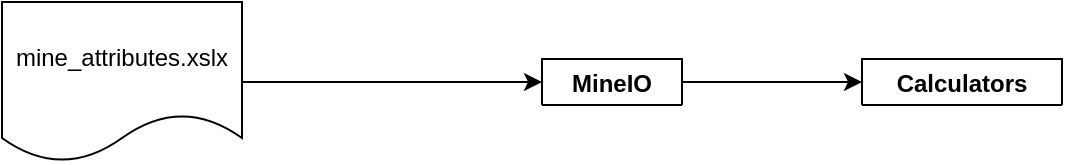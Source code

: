 <mxfile version="14.9.8" type="github" pages="2">
  <diagram id="C5RBs43oDa-KdzZeNtuy" name="Page-1">
    <mxGraphModel dx="1113" dy="795" grid="1" gridSize="10" guides="1" tooltips="1" connect="1" arrows="1" fold="1" page="1" pageScale="1" pageWidth="827" pageHeight="1169" math="0" shadow="0">
      <root>
        <mxCell id="WIyWlLk6GJQsqaUBKTNV-0" />
        <mxCell id="WIyWlLk6GJQsqaUBKTNV-1" parent="WIyWlLk6GJQsqaUBKTNV-0" />
        <mxCell id="BY7eGwanZWYs-SIMkXe7-286" style="edgeStyle=orthogonalEdgeStyle;rounded=0;orthogonalLoop=1;jettySize=auto;html=1;entryX=0;entryY=0.5;entryDx=0;entryDy=0;" edge="1" parent="WIyWlLk6GJQsqaUBKTNV-1" source="BY7eGwanZWYs-SIMkXe7-237" target="BY7eGwanZWYs-SIMkXe7-281">
          <mxGeometry relative="1" as="geometry" />
        </mxCell>
        <mxCell id="BY7eGwanZWYs-SIMkXe7-237" value="MineIO" style="swimlane;" vertex="1" collapsed="1" parent="WIyWlLk6GJQsqaUBKTNV-1">
          <mxGeometry x="290" y="408.5" width="70" height="23" as="geometry">
            <mxRectangle x="290" y="408.5" width="700" height="810" as="alternateBounds" />
          </mxGeometry>
        </mxCell>
        <mxCell id="BY7eGwanZWYs-SIMkXe7-238" value="roomAndPillarEquipment" style="swimlane;" vertex="1" collapsed="1" parent="BY7eGwanZWYs-SIMkXe7-237">
          <mxGeometry x="30" y="40" width="150" height="23" as="geometry">
            <mxRectangle x="30" y="40" width="190" height="560" as="alternateBounds" />
          </mxGeometry>
        </mxCell>
        <mxCell id="BY7eGwanZWYs-SIMkXe7-45" value="continuousMiner" style="swimlane;fontStyle=0;align=center;verticalAlign=top;childLayout=stackLayout;horizontal=1;startSize=26;horizontalStack=0;resizeParent=1;resizeLast=0;collapsible=1;marginBottom=0;rounded=0;shadow=0;strokeWidth=1;" vertex="1" parent="BY7eGwanZWYs-SIMkXe7-238">
          <mxGeometry x="10" y="30" width="160" height="140" as="geometry">
            <mxRectangle x="10" y="30" width="160" height="26" as="alternateBounds" />
          </mxGeometry>
        </mxCell>
        <mxCell id="BY7eGwanZWYs-SIMkXe7-47" value="production_output" style="text;align=left;verticalAlign=top;spacingLeft=4;spacingRight=4;overflow=hidden;rotatable=0;points=[[0,0.5],[1,0.5]];portConstraint=eastwest;rounded=0;shadow=0;html=0;" vertex="1" parent="BY7eGwanZWYs-SIMkXe7-45">
          <mxGeometry y="26" width="160" height="26" as="geometry" />
        </mxCell>
        <mxCell id="BY7eGwanZWYs-SIMkXe7-49" value="power" style="text;align=left;verticalAlign=top;spacingLeft=4;spacingRight=4;overflow=hidden;rotatable=0;points=[[0,0.5],[1,0.5]];portConstraint=eastwest;fontStyle=0" vertex="1" parent="BY7eGwanZWYs-SIMkXe7-45">
          <mxGeometry y="52" width="160" height="26" as="geometry" />
        </mxCell>
        <mxCell id="BY7eGwanZWYs-SIMkXe7-50" value="workers" style="text;align=left;verticalAlign=top;spacingLeft=4;spacingRight=4;overflow=hidden;rotatable=0;points=[[0,0.5],[1,0.5]];portConstraint=eastwest;" vertex="1" parent="BY7eGwanZWYs-SIMkXe7-45">
          <mxGeometry y="78" width="160" height="26" as="geometry" />
        </mxCell>
        <mxCell id="BY7eGwanZWYs-SIMkXe7-48" value="" style="line;html=1;strokeWidth=1;align=left;verticalAlign=middle;spacingTop=-1;spacingLeft=3;spacingRight=3;rotatable=0;labelPosition=right;points=[];portConstraint=eastwest;" vertex="1" parent="BY7eGwanZWYs-SIMkXe7-45">
          <mxGeometry y="104" width="160" height="10" as="geometry" />
        </mxCell>
        <mxCell id="BY7eGwanZWYs-SIMkXe7-249" value="qMachine()" style="text;align=left;verticalAlign=top;spacingLeft=4;spacingRight=4;overflow=hidden;rotatable=0;points=[[0,0.5],[1,0.5]];portConstraint=eastwest;" vertex="1" parent="BY7eGwanZWYs-SIMkXe7-45">
          <mxGeometry y="114" width="160" height="26" as="geometry" />
        </mxCell>
        <mxCell id="BY7eGwanZWYs-SIMkXe7-51" value="LHD" style="swimlane;fontStyle=0;align=center;verticalAlign=top;childLayout=stackLayout;horizontal=1;startSize=26;horizontalStack=0;resizeParent=1;resizeLast=0;collapsible=1;marginBottom=0;rounded=0;shadow=0;strokeWidth=1;" vertex="1" parent="BY7eGwanZWYs-SIMkXe7-238">
          <mxGeometry x="10" y="180" width="160" height="170" as="geometry">
            <mxRectangle x="10" y="70" width="160" height="26" as="alternateBounds" />
          </mxGeometry>
        </mxCell>
        <mxCell id="BY7eGwanZWYs-SIMkXe7-52" value="model" style="text;align=left;verticalAlign=top;spacingLeft=4;spacingRight=4;overflow=hidden;rotatable=0;points=[[0,0.5],[1,0.5]];portConstraint=eastwest;" vertex="1" parent="BY7eGwanZWYs-SIMkXe7-51">
          <mxGeometry y="26" width="160" height="26" as="geometry" />
        </mxCell>
        <mxCell id="BY7eGwanZWYs-SIMkXe7-53" value="power" style="text;align=left;verticalAlign=top;spacingLeft=4;spacingRight=4;overflow=hidden;rotatable=0;points=[[0,0.5],[1,0.5]];portConstraint=eastwest;rounded=0;shadow=0;html=0;" vertex="1" parent="BY7eGwanZWYs-SIMkXe7-51">
          <mxGeometry y="52" width="160" height="28" as="geometry" />
        </mxCell>
        <mxCell id="BY7eGwanZWYs-SIMkXe7-56" value="workers" style="text;align=left;verticalAlign=top;spacingLeft=4;spacingRight=4;overflow=hidden;rotatable=0;points=[[0,0.5],[1,0.5]];portConstraint=eastwest;" vertex="1" parent="BY7eGwanZWYs-SIMkXe7-51">
          <mxGeometry y="80" width="160" height="26" as="geometry" />
        </mxCell>
        <mxCell id="BY7eGwanZWYs-SIMkXe7-242" value="nameplate_rating" style="text;align=left;verticalAlign=top;spacingLeft=4;spacingRight=4;overflow=hidden;rotatable=0;points=[[0,0.5],[1,0.5]];portConstraint=eastwest;rounded=0;shadow=0;html=0;" vertex="1" parent="BY7eGwanZWYs-SIMkXe7-51">
          <mxGeometry y="106" width="160" height="28" as="geometry" />
        </mxCell>
        <mxCell id="BY7eGwanZWYs-SIMkXe7-54" value="" style="line;html=1;strokeWidth=1;align=left;verticalAlign=middle;spacingTop=-1;spacingLeft=3;spacingRight=3;rotatable=0;labelPosition=right;points=[];portConstraint=eastwest;" vertex="1" parent="BY7eGwanZWYs-SIMkXe7-51">
          <mxGeometry y="134" width="160" height="8" as="geometry" />
        </mxCell>
        <mxCell id="BY7eGwanZWYs-SIMkXe7-243" value="qMachine()" style="text;align=left;verticalAlign=top;spacingLeft=4;spacingRight=4;overflow=hidden;rotatable=0;points=[[0,0.5],[1,0.5]];portConstraint=eastwest;rounded=0;shadow=0;html=0;" vertex="1" parent="BY7eGwanZWYs-SIMkXe7-51">
          <mxGeometry y="142" width="160" height="28" as="geometry" />
        </mxCell>
        <mxCell id="BY7eGwanZWYs-SIMkXe7-57" value="roofBolter" style="swimlane;fontStyle=0;align=center;verticalAlign=top;childLayout=stackLayout;horizontal=1;startSize=26;horizontalStack=0;resizeParent=1;resizeLast=0;collapsible=1;marginBottom=0;rounded=0;shadow=0;strokeWidth=1;" vertex="1" parent="BY7eGwanZWYs-SIMkXe7-238">
          <mxGeometry x="10" y="359" width="160" height="150" as="geometry">
            <mxRectangle x="10" y="290" width="160" height="26" as="alternateBounds" />
          </mxGeometry>
        </mxCell>
        <mxCell id="BY7eGwanZWYs-SIMkXe7-58" value="production_output&#xa;" style="text;align=left;verticalAlign=top;spacingLeft=4;spacingRight=4;overflow=hidden;rotatable=0;points=[[0,0.5],[1,0.5]];portConstraint=eastwest;" vertex="1" parent="BY7eGwanZWYs-SIMkXe7-57">
          <mxGeometry y="26" width="160" height="26" as="geometry" />
        </mxCell>
        <mxCell id="BY7eGwanZWYs-SIMkXe7-59" value="power&#xa;&#xa;workers" style="text;align=left;verticalAlign=top;spacingLeft=4;spacingRight=4;overflow=hidden;rotatable=0;points=[[0,0.5],[1,0.5]];portConstraint=eastwest;rounded=0;shadow=0;html=0;" vertex="1" parent="BY7eGwanZWYs-SIMkXe7-57">
          <mxGeometry y="52" width="160" height="26" as="geometry" />
        </mxCell>
        <mxCell id="BY7eGwanZWYs-SIMkXe7-60" value="workers&#xa;" style="text;align=left;verticalAlign=top;spacingLeft=4;spacingRight=4;overflow=hidden;rotatable=0;points=[[0,0.5],[1,0.5]];portConstraint=eastwest;rounded=0;shadow=0;html=0;" vertex="1" parent="BY7eGwanZWYs-SIMkXe7-57">
          <mxGeometry y="78" width="160" height="26" as="geometry" />
        </mxCell>
        <mxCell id="BY7eGwanZWYs-SIMkXe7-61" value="" style="line;html=1;strokeWidth=1;align=left;verticalAlign=middle;spacingTop=-1;spacingLeft=3;spacingRight=3;rotatable=0;labelPosition=right;points=[];portConstraint=eastwest;" vertex="1" parent="BY7eGwanZWYs-SIMkXe7-57">
          <mxGeometry y="104" width="160" height="16" as="geometry" />
        </mxCell>
        <mxCell id="BY7eGwanZWYs-SIMkXe7-244" value="qMachine()" style="text;align=left;verticalAlign=top;spacingLeft=4;spacingRight=4;overflow=hidden;rotatable=0;points=[[0,0.5],[1,0.5]];portConstraint=eastwest;rounded=0;shadow=0;html=0;" vertex="1" parent="BY7eGwanZWYs-SIMkXe7-57">
          <mxGeometry y="120" width="160" height="26" as="geometry" />
        </mxCell>
        <mxCell id="BY7eGwanZWYs-SIMkXe7-239" value="LongwallEquipment" style="swimlane;" vertex="1" collapsed="1" parent="BY7eGwanZWYs-SIMkXe7-237">
          <mxGeometry x="250" y="40" width="130" height="23" as="geometry">
            <mxRectangle x="250" y="40" width="260" height="730" as="alternateBounds" />
          </mxGeometry>
        </mxCell>
        <mxCell id="BY7eGwanZWYs-SIMkXe7-38" value="stageLoader" style="swimlane;fontStyle=0;align=center;verticalAlign=top;childLayout=stackLayout;horizontal=1;startSize=26;horizontalStack=0;resizeParent=1;resizeLast=0;collapsible=1;marginBottom=0;rounded=0;shadow=0;strokeWidth=1;" vertex="1" collapsed="1" parent="BY7eGwanZWYs-SIMkXe7-239">
          <mxGeometry x="50" y="30" width="160" height="26" as="geometry">
            <mxRectangle x="50" y="30" width="160" height="112" as="alternateBounds" />
          </mxGeometry>
        </mxCell>
        <mxCell id="BY7eGwanZWYs-SIMkXe7-40" value="power&#xa;" style="text;align=left;verticalAlign=top;spacingLeft=4;spacingRight=4;overflow=hidden;rotatable=0;points=[[0,0.5],[1,0.5]];portConstraint=eastwest;rounded=0;shadow=0;html=0;" vertex="1" parent="BY7eGwanZWYs-SIMkXe7-38">
          <mxGeometry y="26" width="160" height="26" as="geometry" />
        </mxCell>
        <mxCell id="BY7eGwanZWYs-SIMkXe7-107" value="workers" style="text;align=left;verticalAlign=top;spacingLeft=4;spacingRight=4;overflow=hidden;rotatable=0;points=[[0,0.5],[1,0.5]];portConstraint=eastwest;rounded=0;shadow=0;html=0;" vertex="1" parent="BY7eGwanZWYs-SIMkXe7-38">
          <mxGeometry y="52" width="160" height="26" as="geometry" />
        </mxCell>
        <mxCell id="BY7eGwanZWYs-SIMkXe7-41" value="" style="line;html=1;strokeWidth=1;align=left;verticalAlign=middle;spacingTop=-1;spacingLeft=3;spacingRight=3;rotatable=0;labelPosition=right;points=[];portConstraint=eastwest;" vertex="1" parent="BY7eGwanZWYs-SIMkXe7-38">
          <mxGeometry y="78" width="160" height="8" as="geometry" />
        </mxCell>
        <mxCell id="BY7eGwanZWYs-SIMkXe7-220" value="qMachine" style="text;align=left;verticalAlign=top;spacingLeft=4;spacingRight=4;overflow=hidden;rotatable=0;points=[[0,0.5],[1,0.5]];portConstraint=eastwest;rounded=0;shadow=0;html=0;" vertex="1" parent="BY7eGwanZWYs-SIMkXe7-38">
          <mxGeometry y="86" width="160" height="26" as="geometry" />
        </mxCell>
        <mxCell id="BY7eGwanZWYs-SIMkXe7-32" value="miscSupportEqmnt" style="swimlane;fontStyle=0;align=center;verticalAlign=top;childLayout=stackLayout;horizontal=1;startSize=26;horizontalStack=0;resizeParent=1;resizeLast=0;collapsible=1;marginBottom=0;rounded=0;shadow=0;strokeWidth=1;" vertex="1" collapsed="1" parent="BY7eGwanZWYs-SIMkXe7-239">
          <mxGeometry x="50" y="170" width="160" height="26" as="geometry">
            <mxRectangle x="50" y="170" width="160" height="186" as="alternateBounds" />
          </mxGeometry>
        </mxCell>
        <mxCell id="BY7eGwanZWYs-SIMkXe7-138" value="tShield_att" style="swimlane;fontStyle=0;align=center;verticalAlign=top;childLayout=stackLayout;horizontal=1;startSize=26;horizontalStack=0;resizeParent=1;resizeLast=0;collapsible=1;marginBottom=0;rounded=0;shadow=0;strokeWidth=1;" vertex="1" parent="BY7eGwanZWYs-SIMkXe7-32">
          <mxGeometry y="26" width="160" height="44" as="geometry">
            <mxRectangle y="26" width="160" height="26" as="alternateBounds" />
          </mxGeometry>
        </mxCell>
        <mxCell id="BY7eGwanZWYs-SIMkXe7-141" value="" style="line;html=1;strokeWidth=1;align=left;verticalAlign=middle;spacingTop=-1;spacingLeft=3;spacingRight=3;rotatable=0;labelPosition=right;points=[];portConstraint=eastwest;" vertex="1" parent="BY7eGwanZWYs-SIMkXe7-138">
          <mxGeometry y="26" width="160" height="8" as="geometry" />
        </mxCell>
        <mxCell id="BY7eGwanZWYs-SIMkXe7-114" value="afc_att" style="swimlane;fontStyle=0;align=center;verticalAlign=top;childLayout=stackLayout;horizontal=1;startSize=26;horizontalStack=0;resizeParent=1;resizeLast=0;collapsible=1;marginBottom=0;rounded=0;shadow=0;strokeWidth=1;" vertex="1" parent="BY7eGwanZWYs-SIMkXe7-32">
          <mxGeometry y="70" width="160" height="46" as="geometry">
            <mxRectangle y="164" width="160" height="26" as="alternateBounds" />
          </mxGeometry>
        </mxCell>
        <mxCell id="BY7eGwanZWYs-SIMkXe7-117" value="" style="line;html=1;strokeWidth=1;align=left;verticalAlign=middle;spacingTop=-1;spacingLeft=3;spacingRight=3;rotatable=0;labelPosition=right;points=[];portConstraint=eastwest;" vertex="1" parent="BY7eGwanZWYs-SIMkXe7-114">
          <mxGeometry y="26" width="160" height="8" as="geometry" />
        </mxCell>
        <mxCell id="BY7eGwanZWYs-SIMkXe7-108" value="flatLinkChain_att" style="swimlane;fontStyle=0;align=center;verticalAlign=top;childLayout=stackLayout;horizontal=1;startSize=26;horizontalStack=0;resizeParent=1;resizeLast=0;collapsible=1;marginBottom=0;rounded=0;shadow=0;strokeWidth=1;" vertex="1" parent="BY7eGwanZWYs-SIMkXe7-32">
          <mxGeometry y="116" width="160" height="34" as="geometry">
            <mxRectangle y="26" width="160" height="26" as="alternateBounds" />
          </mxGeometry>
        </mxCell>
        <mxCell id="BY7eGwanZWYs-SIMkXe7-216" value="lowProfileChain_att" style="swimlane;fontStyle=0;align=center;verticalAlign=top;childLayout=stackLayout;horizontal=1;startSize=26;horizontalStack=0;resizeParent=1;resizeLast=0;collapsible=1;marginBottom=0;rounded=0;shadow=0;strokeWidth=1;" vertex="1" parent="BY7eGwanZWYs-SIMkXe7-32">
          <mxGeometry y="150" width="160" height="34" as="geometry">
            <mxRectangle y="26" width="160" height="26" as="alternateBounds" />
          </mxGeometry>
        </mxCell>
        <mxCell id="BY7eGwanZWYs-SIMkXe7-22" value="longwallShearer" style="swimlane;fontStyle=0;align=center;verticalAlign=top;childLayout=stackLayout;horizontal=1;startSize=26;horizontalStack=0;resizeParent=1;resizeLast=0;collapsible=1;marginBottom=0;rounded=0;shadow=0;strokeWidth=1;" vertex="1" parent="BY7eGwanZWYs-SIMkXe7-239">
          <mxGeometry x="50" y="390" width="160" height="152" as="geometry">
            <mxRectangle x="50" y="390" width="160" height="26" as="alternateBounds" />
          </mxGeometry>
        </mxCell>
        <mxCell id="BY7eGwanZWYs-SIMkXe7-23" value="production_output&#xa;" style="text;align=left;verticalAlign=top;spacingLeft=4;spacingRight=4;overflow=hidden;rotatable=0;points=[[0,0.5],[1,0.5]];portConstraint=eastwest;" vertex="1" parent="BY7eGwanZWYs-SIMkXe7-22">
          <mxGeometry y="26" width="160" height="26" as="geometry" />
        </mxCell>
        <mxCell id="BY7eGwanZWYs-SIMkXe7-24" value="power&#xa;&#xa;workers" style="text;align=left;verticalAlign=top;spacingLeft=4;spacingRight=4;overflow=hidden;rotatable=0;points=[[0,0.5],[1,0.5]];portConstraint=eastwest;rounded=0;shadow=0;html=0;" vertex="1" parent="BY7eGwanZWYs-SIMkXe7-22">
          <mxGeometry y="52" width="160" height="26" as="geometry" />
        </mxCell>
        <mxCell id="BY7eGwanZWYs-SIMkXe7-25" value="workers&#xa;" style="text;align=left;verticalAlign=top;spacingLeft=4;spacingRight=4;overflow=hidden;rotatable=0;points=[[0,0.5],[1,0.5]];portConstraint=eastwest;rounded=0;shadow=0;html=0;" vertex="1" parent="BY7eGwanZWYs-SIMkXe7-22">
          <mxGeometry y="78" width="160" height="26" as="geometry" />
        </mxCell>
        <mxCell id="BY7eGwanZWYs-SIMkXe7-26" value="" style="line;html=1;strokeWidth=1;align=left;verticalAlign=middle;spacingTop=-1;spacingLeft=3;spacingRight=3;rotatable=0;labelPosition=right;points=[];portConstraint=eastwest;" vertex="1" parent="BY7eGwanZWYs-SIMkXe7-22">
          <mxGeometry y="104" width="160" height="16" as="geometry" />
        </mxCell>
        <mxCell id="BY7eGwanZWYs-SIMkXe7-218" value="qMachine()" style="text;align=left;verticalAlign=top;spacingLeft=4;spacingRight=4;overflow=hidden;rotatable=0;points=[[0,0.5],[1,0.5]];portConstraint=eastwest;rounded=0;shadow=0;html=0;" vertex="1" parent="BY7eGwanZWYs-SIMkXe7-22">
          <mxGeometry y="120" width="160" height="26" as="geometry" />
        </mxCell>
        <mxCell id="BY7eGwanZWYs-SIMkXe7-17" value="borerMiner" style="swimlane;fontStyle=0;align=center;verticalAlign=top;childLayout=stackLayout;horizontal=1;startSize=26;horizontalStack=0;resizeParent=1;resizeLast=0;collapsible=1;marginBottom=0;rounded=0;shadow=0;strokeWidth=1;" vertex="1" parent="BY7eGwanZWYs-SIMkXe7-239">
          <mxGeometry x="50" y="570" width="160" height="150" as="geometry">
            <mxRectangle x="50" y="570" width="160" height="26" as="alternateBounds" />
          </mxGeometry>
        </mxCell>
        <mxCell id="BY7eGwanZWYs-SIMkXe7-18" value="production_output&#xa;" style="text;align=left;verticalAlign=top;spacingLeft=4;spacingRight=4;overflow=hidden;rotatable=0;points=[[0,0.5],[1,0.5]];portConstraint=eastwest;" vertex="1" parent="BY7eGwanZWYs-SIMkXe7-17">
          <mxGeometry y="26" width="160" height="26" as="geometry" />
        </mxCell>
        <mxCell id="BY7eGwanZWYs-SIMkXe7-19" value="power&#xa;&#xa;workers" style="text;align=left;verticalAlign=top;spacingLeft=4;spacingRight=4;overflow=hidden;rotatable=0;points=[[0,0.5],[1,0.5]];portConstraint=eastwest;rounded=0;shadow=0;html=0;" vertex="1" parent="BY7eGwanZWYs-SIMkXe7-17">
          <mxGeometry y="52" width="160" height="26" as="geometry" />
        </mxCell>
        <mxCell id="BY7eGwanZWYs-SIMkXe7-20" value="workers&#xa;" style="text;align=left;verticalAlign=top;spacingLeft=4;spacingRight=4;overflow=hidden;rotatable=0;points=[[0,0.5],[1,0.5]];portConstraint=eastwest;rounded=0;shadow=0;html=0;" vertex="1" parent="BY7eGwanZWYs-SIMkXe7-17">
          <mxGeometry y="78" width="160" height="26" as="geometry" />
        </mxCell>
        <mxCell id="BY7eGwanZWYs-SIMkXe7-21" value="" style="line;html=1;strokeWidth=1;align=left;verticalAlign=middle;spacingTop=-1;spacingLeft=3;spacingRight=3;rotatable=0;labelPosition=right;points=[];portConstraint=eastwest;" vertex="1" parent="BY7eGwanZWYs-SIMkXe7-17">
          <mxGeometry y="104" width="160" height="16" as="geometry" />
        </mxCell>
        <mxCell id="BY7eGwanZWYs-SIMkXe7-219" value="qMachine()" style="text;align=left;verticalAlign=top;spacingLeft=4;spacingRight=4;overflow=hidden;rotatable=0;points=[[0,0.5],[1,0.5]];portConstraint=eastwest;rounded=0;shadow=0;html=0;" vertex="1" parent="BY7eGwanZWYs-SIMkXe7-17">
          <mxGeometry y="120" width="160" height="26" as="geometry" />
        </mxCell>
        <mxCell id="BY7eGwanZWYs-SIMkXe7-85" value="utility" style="swimlane;fontStyle=0;align=center;verticalAlign=top;childLayout=stackLayout;horizontal=1;startSize=26;horizontalStack=0;resizeParent=1;resizeLast=0;collapsible=1;marginBottom=0;rounded=0;shadow=0;strokeWidth=1;" vertex="1" collapsed="1" parent="BY7eGwanZWYs-SIMkXe7-237">
          <mxGeometry x="500" y="40" width="160" height="26" as="geometry">
            <mxRectangle x="500" y="40" width="160" height="94" as="alternateBounds" />
          </mxGeometry>
        </mxCell>
        <mxCell id="BY7eGwanZWYs-SIMkXe7-86" value="water" style="text;align=left;verticalAlign=top;spacingLeft=4;spacingRight=4;overflow=hidden;rotatable=0;points=[[0,0.5],[1,0.5]];portConstraint=eastwest;" vertex="1" parent="BY7eGwanZWYs-SIMkXe7-85">
          <mxGeometry y="26" width="160" height="26" as="geometry" />
        </mxCell>
        <mxCell id="BY7eGwanZWYs-SIMkXe7-87" value="electricity" style="text;align=left;verticalAlign=top;spacingLeft=4;spacingRight=4;overflow=hidden;rotatable=0;points=[[0,0.5],[1,0.5]];portConstraint=eastwest;rounded=0;shadow=0;html=0;" vertex="1" parent="BY7eGwanZWYs-SIMkXe7-85">
          <mxGeometry y="52" width="160" height="26" as="geometry" />
        </mxCell>
        <mxCell id="BY7eGwanZWYs-SIMkXe7-89" value="" style="line;html=1;strokeWidth=1;align=left;verticalAlign=middle;spacingTop=-1;spacingLeft=3;spacingRight=3;rotatable=0;labelPosition=right;points=[];portConstraint=eastwest;" vertex="1" parent="BY7eGwanZWYs-SIMkXe7-85">
          <mxGeometry y="78" width="160" height="16" as="geometry" />
        </mxCell>
        <mxCell id="BY7eGwanZWYs-SIMkXe7-79" value="shuttleCar" style="swimlane;fontStyle=0;align=center;verticalAlign=top;childLayout=stackLayout;horizontal=1;startSize=26;horizontalStack=0;resizeParent=1;resizeLast=0;collapsible=1;marginBottom=0;rounded=0;shadow=0;strokeWidth=1;" vertex="1" collapsed="1" parent="BY7eGwanZWYs-SIMkXe7-237">
          <mxGeometry x="500" y="490" width="160" height="26" as="geometry">
            <mxRectangle x="450" y="490" width="160" height="164" as="alternateBounds" />
          </mxGeometry>
        </mxCell>
        <mxCell id="BY7eGwanZWYs-SIMkXe7-80" value="model" style="text;align=left;verticalAlign=top;spacingLeft=4;spacingRight=4;overflow=hidden;rotatable=0;points=[[0,0.5],[1,0.5]];portConstraint=eastwest;" vertex="1" parent="BY7eGwanZWYs-SIMkXe7-79">
          <mxGeometry y="26" width="160" height="26" as="geometry" />
        </mxCell>
        <mxCell id="BY7eGwanZWYs-SIMkXe7-81" value="nameplate_rating" style="text;align=left;verticalAlign=top;spacingLeft=4;spacingRight=4;overflow=hidden;rotatable=0;points=[[0,0.5],[1,0.5]];portConstraint=eastwest;rounded=0;shadow=0;html=0;" vertex="1" parent="BY7eGwanZWYs-SIMkXe7-79">
          <mxGeometry y="52" width="160" height="26" as="geometry" />
        </mxCell>
        <mxCell id="BY7eGwanZWYs-SIMkXe7-83" value="power" style="text;align=left;verticalAlign=top;spacingLeft=4;spacingRight=4;overflow=hidden;rotatable=0;points=[[0,0.5],[1,0.5]];portConstraint=eastwest;fontStyle=0" vertex="1" parent="BY7eGwanZWYs-SIMkXe7-79">
          <mxGeometry y="78" width="160" height="26" as="geometry" />
        </mxCell>
        <mxCell id="BY7eGwanZWYs-SIMkXe7-84" value="workers" style="text;align=left;verticalAlign=top;spacingLeft=4;spacingRight=4;overflow=hidden;rotatable=0;points=[[0,0.5],[1,0.5]];portConstraint=eastwest;" vertex="1" parent="BY7eGwanZWYs-SIMkXe7-79">
          <mxGeometry y="104" width="160" height="26" as="geometry" />
        </mxCell>
        <mxCell id="BY7eGwanZWYs-SIMkXe7-82" value="" style="line;html=1;strokeWidth=1;align=left;verticalAlign=middle;spacingTop=-1;spacingLeft=3;spacingRight=3;rotatable=0;labelPosition=right;points=[];portConstraint=eastwest;" vertex="1" parent="BY7eGwanZWYs-SIMkXe7-79">
          <mxGeometry y="130" width="160" height="8" as="geometry" />
        </mxCell>
        <mxCell id="BY7eGwanZWYs-SIMkXe7-234" value="qMachine()" style="text;align=left;verticalAlign=top;spacingLeft=4;spacingRight=4;overflow=hidden;rotatable=0;points=[[0,0.5],[1,0.5]];portConstraint=eastwest;rounded=0;shadow=0;html=0;" vertex="1" parent="BY7eGwanZWYs-SIMkXe7-79">
          <mxGeometry y="138" width="160" height="26" as="geometry" />
        </mxCell>
        <mxCell id="BY7eGwanZWYs-SIMkXe7-73" value="mineAttributes" style="swimlane;fontStyle=0;align=center;verticalAlign=top;childLayout=stackLayout;horizontal=1;startSize=26;horizontalStack=0;resizeParent=1;resizeLast=0;collapsible=1;marginBottom=0;rounded=0;shadow=0;strokeWidth=1;" vertex="1" collapsed="1" parent="BY7eGwanZWYs-SIMkXe7-237">
          <mxGeometry x="500" y="160" width="160" height="26" as="geometry">
            <mxRectangle x="450" y="160" width="160" height="318" as="alternateBounds" />
          </mxGeometry>
        </mxCell>
        <mxCell id="BY7eGwanZWYs-SIMkXe7-74" value="depth" style="text;align=left;verticalAlign=top;spacingLeft=4;spacingRight=4;overflow=hidden;rotatable=0;points=[[0,0.5],[1,0.5]];portConstraint=eastwest;" vertex="1" parent="BY7eGwanZWYs-SIMkXe7-73">
          <mxGeometry y="26" width="160" height="24" as="geometry" />
        </mxCell>
        <mxCell id="BY7eGwanZWYs-SIMkXe7-75" value="expected_reserves" style="text;align=left;verticalAlign=top;spacingLeft=4;spacingRight=4;overflow=hidden;rotatable=0;points=[[0,0.5],[1,0.5]];portConstraint=eastwest;rounded=0;shadow=0;html=0;" vertex="1" parent="BY7eGwanZWYs-SIMkXe7-73">
          <mxGeometry y="50" width="160" height="26" as="geometry" />
        </mxCell>
        <mxCell id="BY7eGwanZWYs-SIMkXe7-77" value="mine_production" style="text;align=left;verticalAlign=top;spacingLeft=4;spacingRight=4;overflow=hidden;rotatable=0;points=[[0,0.5],[1,0.5]];portConstraint=eastwest;fontStyle=0" vertex="1" parent="BY7eGwanZWYs-SIMkXe7-73">
          <mxGeometry y="76" width="160" height="26" as="geometry" />
        </mxCell>
        <mxCell id="BY7eGwanZWYs-SIMkXe7-78" value="ore_grade" style="text;align=left;verticalAlign=top;spacingLeft=4;spacingRight=4;overflow=hidden;rotatable=0;points=[[0,0.5],[1,0.5]];portConstraint=eastwest;" vertex="1" parent="BY7eGwanZWYs-SIMkXe7-73">
          <mxGeometry y="102" width="160" height="26" as="geometry" />
        </mxCell>
        <mxCell id="BY7eGwanZWYs-SIMkXe7-221" value="ore_density" style="text;align=left;verticalAlign=top;spacingLeft=4;spacingRight=4;overflow=hidden;rotatable=0;points=[[0,0.5],[1,0.5]];portConstraint=eastwest;rounded=0;shadow=0;html=0;" vertex="1" parent="BY7eGwanZWYs-SIMkXe7-73">
          <mxGeometry y="128" width="160" height="26" as="geometry" />
        </mxCell>
        <mxCell id="BY7eGwanZWYs-SIMkXe7-222" value="ore_mkt_price" style="text;align=left;verticalAlign=top;spacingLeft=4;spacingRight=4;overflow=hidden;rotatable=0;points=[[0,0.5],[1,0.5]];portConstraint=eastwest;rounded=0;shadow=0;html=0;" vertex="1" parent="BY7eGwanZWYs-SIMkXe7-73">
          <mxGeometry y="154" width="160" height="26" as="geometry" />
        </mxCell>
        <mxCell id="BY7eGwanZWYs-SIMkXe7-223" value="mining_operating" style="text;align=left;verticalAlign=top;spacingLeft=4;spacingRight=4;overflow=hidden;rotatable=0;points=[[0,0.5],[1,0.5]];portConstraint=eastwest;rounded=0;shadow=0;html=0;" vertex="1" parent="BY7eGwanZWYs-SIMkXe7-73">
          <mxGeometry y="180" width="160" height="26" as="geometry" />
        </mxCell>
        <mxCell id="BY7eGwanZWYs-SIMkXe7-224" value="mining_usage" style="text;align=left;verticalAlign=top;spacingLeft=4;spacingRight=4;overflow=hidden;rotatable=0;points=[[0,0.5],[1,0.5]];portConstraint=eastwest;rounded=0;shadow=0;html=0;" vertex="1" parent="BY7eGwanZWYs-SIMkXe7-73">
          <mxGeometry y="206" width="160" height="26" as="geometry" />
        </mxCell>
        <mxCell id="BY7eGwanZWYs-SIMkXe7-225" value="maintenance_usage   " style="text;align=left;verticalAlign=top;spacingLeft=4;spacingRight=4;overflow=hidden;rotatable=0;points=[[0,0.5],[1,0.5]];portConstraint=eastwest;rounded=0;shadow=0;html=0;" vertex="1" parent="BY7eGwanZWYs-SIMkXe7-73">
          <mxGeometry y="232" width="160" height="26" as="geometry" />
        </mxCell>
        <mxCell id="BY7eGwanZWYs-SIMkXe7-226" value="mining_packges" style="text;align=left;verticalAlign=top;spacingLeft=4;spacingRight=4;overflow=hidden;rotatable=0;points=[[0,0.5],[1,0.5]];portConstraint=eastwest;rounded=0;shadow=0;html=0;" vertex="1" parent="BY7eGwanZWYs-SIMkXe7-73">
          <mxGeometry y="258" width="160" height="26" as="geometry" />
        </mxCell>
        <mxCell id="BY7eGwanZWYs-SIMkXe7-227" value="conversion_efficiency" style="text;align=left;verticalAlign=top;spacingLeft=4;spacingRight=4;overflow=hidden;rotatable=0;points=[[0,0.5],[1,0.5]];portConstraint=eastwest;rounded=0;shadow=0;html=0;" vertex="1" parent="BY7eGwanZWYs-SIMkXe7-73">
          <mxGeometry y="284" width="160" height="26" as="geometry" />
        </mxCell>
        <mxCell id="BY7eGwanZWYs-SIMkXe7-76" value="" style="line;html=1;strokeWidth=1;align=left;verticalAlign=middle;spacingTop=-1;spacingLeft=3;spacingRight=3;rotatable=0;labelPosition=right;points=[];portConstraint=eastwest;" vertex="1" parent="BY7eGwanZWYs-SIMkXe7-73">
          <mxGeometry y="310" width="160" height="8" as="geometry" />
        </mxCell>
        <mxCell id="BY7eGwanZWYs-SIMkXe7-90" value="worker" style="swimlane;fontStyle=0;align=center;verticalAlign=top;childLayout=stackLayout;horizontal=1;startSize=26;horizontalStack=0;resizeParent=1;resizeLast=0;collapsible=1;marginBottom=0;rounded=0;shadow=0;strokeWidth=1;" vertex="1" collapsed="1" parent="BY7eGwanZWYs-SIMkXe7-237">
          <mxGeometry x="500" y="680" width="160" height="26" as="geometry">
            <mxRectangle x="450" y="680" width="160" height="94" as="alternateBounds" />
          </mxGeometry>
        </mxCell>
        <mxCell id="BY7eGwanZWYs-SIMkXe7-91" value="wage" style="text;align=left;verticalAlign=top;spacingLeft=4;spacingRight=4;overflow=hidden;rotatable=0;points=[[0,0.5],[1,0.5]];portConstraint=eastwest;" vertex="1" parent="BY7eGwanZWYs-SIMkXe7-90">
          <mxGeometry y="26" width="160" height="26" as="geometry" />
        </mxCell>
        <mxCell id="BY7eGwanZWYs-SIMkXe7-92" value="shift_length" style="text;align=left;verticalAlign=top;spacingLeft=4;spacingRight=4;overflow=hidden;rotatable=0;points=[[0,0.5],[1,0.5]];portConstraint=eastwest;rounded=0;shadow=0;html=0;" vertex="1" parent="BY7eGwanZWYs-SIMkXe7-90">
          <mxGeometry y="52" width="160" height="26" as="geometry" />
        </mxCell>
        <mxCell id="BY7eGwanZWYs-SIMkXe7-94" value="" style="line;html=1;strokeWidth=1;align=left;verticalAlign=middle;spacingTop=-1;spacingLeft=3;spacingRight=3;rotatable=0;labelPosition=right;points=[];portConstraint=eastwest;" vertex="1" parent="BY7eGwanZWYs-SIMkXe7-90">
          <mxGeometry y="78" width="160" height="16" as="geometry" />
        </mxCell>
        <mxCell id="BY7eGwanZWYs-SIMkXe7-260" style="edgeStyle=orthogonalEdgeStyle;rounded=0;orthogonalLoop=1;jettySize=auto;html=1;" edge="1" parent="WIyWlLk6GJQsqaUBKTNV-1" source="BY7eGwanZWYs-SIMkXe7-259" target="BY7eGwanZWYs-SIMkXe7-237">
          <mxGeometry relative="1" as="geometry" />
        </mxCell>
        <mxCell id="BY7eGwanZWYs-SIMkXe7-259" value="mine_attributes.xslx" style="shape=document;whiteSpace=wrap;html=1;boundedLbl=1;" vertex="1" parent="WIyWlLk6GJQsqaUBKTNV-1">
          <mxGeometry x="20" y="380" width="120" height="80" as="geometry" />
        </mxCell>
        <mxCell id="BY7eGwanZWYs-SIMkXe7-281" value="Calculators" style="swimlane;" vertex="1" collapsed="1" parent="WIyWlLk6GJQsqaUBKTNV-1">
          <mxGeometry x="450" y="408.5" width="100" height="23" as="geometry">
            <mxRectangle x="620" y="160" width="200" height="200" as="alternateBounds" />
          </mxGeometry>
        </mxCell>
      </root>
    </mxGraphModel>
  </diagram>
  <diagram id="X7qLFBtGfJwxas-IK2lX" name="Page-2">
    <mxGraphModel dx="946" dy="676" grid="1" gridSize="10" guides="1" tooltips="1" connect="1" arrows="1" fold="1" page="1" pageScale="1" pageWidth="827" pageHeight="1169" math="0" shadow="0">
      <root>
        <mxCell id="rZYZCx4dEYOtn6W1VJpk-0" />
        <mxCell id="rZYZCx4dEYOtn6W1VJpk-1" parent="rZYZCx4dEYOtn6W1VJpk-0" />
      </root>
    </mxGraphModel>
  </diagram>
</mxfile>
